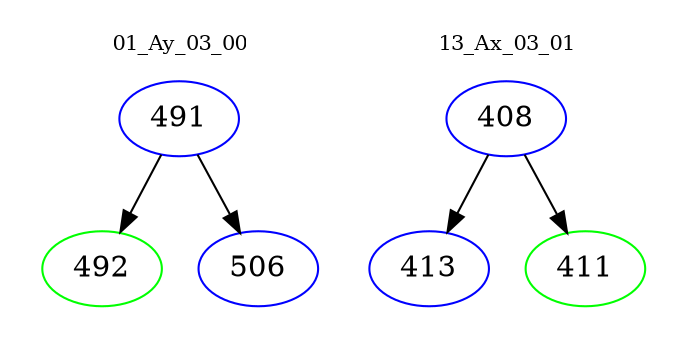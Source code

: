 digraph{
subgraph cluster_0 {
color = white
label = "01_Ay_03_00";
fontsize=10;
T0_491 [label="491", color="blue"]
T0_491 -> T0_492 [color="black"]
T0_492 [label="492", color="green"]
T0_491 -> T0_506 [color="black"]
T0_506 [label="506", color="blue"]
}
subgraph cluster_1 {
color = white
label = "13_Ax_03_01";
fontsize=10;
T1_408 [label="408", color="blue"]
T1_408 -> T1_413 [color="black"]
T1_413 [label="413", color="blue"]
T1_408 -> T1_411 [color="black"]
T1_411 [label="411", color="green"]
}
}

